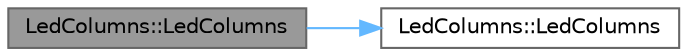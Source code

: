 digraph "LedColumns::LedColumns"
{
 // LATEX_PDF_SIZE
  bgcolor="transparent";
  edge [fontname=Helvetica,fontsize=10,labelfontname=Helvetica,labelfontsize=10];
  node [fontname=Helvetica,fontsize=10,shape=box,height=0.2,width=0.4];
  rankdir="LR";
  Node1 [id="Node000001",label="LedColumns::LedColumns",height=0.2,width=0.4,color="gray40", fillcolor="grey60", style="filled", fontcolor="black",tooltip=" "];
  Node1 -> Node2 [id="edge1_Node000001_Node000002",color="steelblue1",style="solid",tooltip=" "];
  Node2 [id="Node000002",label="LedColumns::LedColumns",height=0.2,width=0.4,color="grey40", fillcolor="white", style="filled",URL="$d7/d4a/struct_led_columns_ae1b3667974084ea4bdca50d33175e305.html#ae1b3667974084ea4bdca50d33175e305",tooltip=" "];
}
